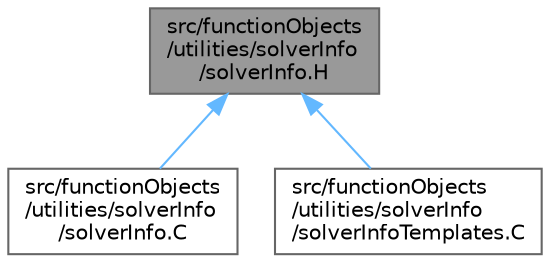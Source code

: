 digraph "src/functionObjects/utilities/solverInfo/solverInfo.H"
{
 // LATEX_PDF_SIZE
  bgcolor="transparent";
  edge [fontname=Helvetica,fontsize=10,labelfontname=Helvetica,labelfontsize=10];
  node [fontname=Helvetica,fontsize=10,shape=box,height=0.2,width=0.4];
  Node1 [id="Node000001",label="src/functionObjects\l/utilities/solverInfo\l/solverInfo.H",height=0.2,width=0.4,color="gray40", fillcolor="grey60", style="filled", fontcolor="black",tooltip=" "];
  Node1 -> Node2 [id="edge1_Node000001_Node000002",dir="back",color="steelblue1",style="solid",tooltip=" "];
  Node2 [id="Node000002",label="src/functionObjects\l/utilities/solverInfo\l/solverInfo.C",height=0.2,width=0.4,color="grey40", fillcolor="white", style="filled",URL="$solverInfo_8C.html",tooltip=" "];
  Node1 -> Node3 [id="edge2_Node000001_Node000003",dir="back",color="steelblue1",style="solid",tooltip=" "];
  Node3 [id="Node000003",label="src/functionObjects\l/utilities/solverInfo\l/solverInfoTemplates.C",height=0.2,width=0.4,color="grey40", fillcolor="white", style="filled",URL="$solverInfoTemplates_8C.html",tooltip=" "];
}
